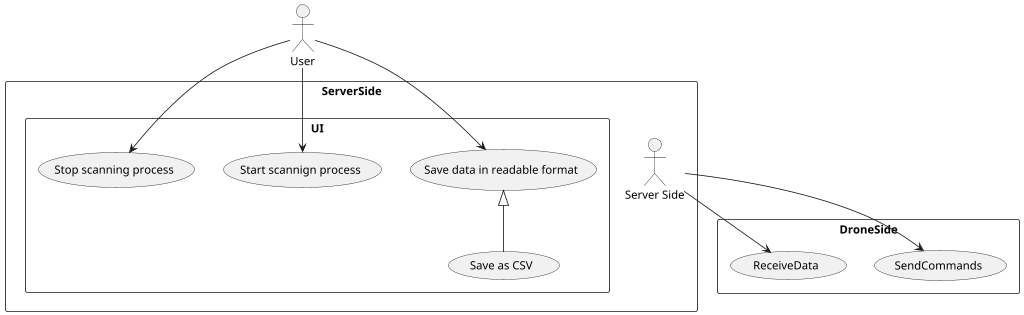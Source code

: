 @startuml
scale max 1024*768

:User: as U 

rectangle ServerSide {
:Server Side: as SS

rectangle UI {
	(Save data in readable format) as SDRF
	
	SDRF <|-- (Save as CSV)

	U --> (Start scannign process)
	U --> (Stop scanning process)
	U --> SDRF
}
}

rectangle DroneSide {
	SS --> (SendCommands)
	SS --> (ReceiveData)
}




@enduml
